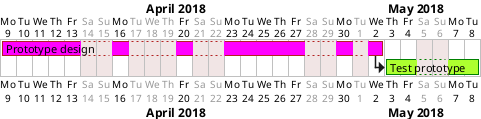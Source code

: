 @startgantt
project starts the 2018/04/09
saturday are closed
sunday are closed
2018/05/01 is closed
2018/04/17 to 2018/04/19 is closed
[Prototype design] lasts 14 days
[Test prototype] lasts 4 days
[Test prototype] starts at [Prototype design]'s end
[Prototype design] is colored in Fuchsia/FireBrick
[Test prototype] is colored in GreenYellow/Green
@endgantt